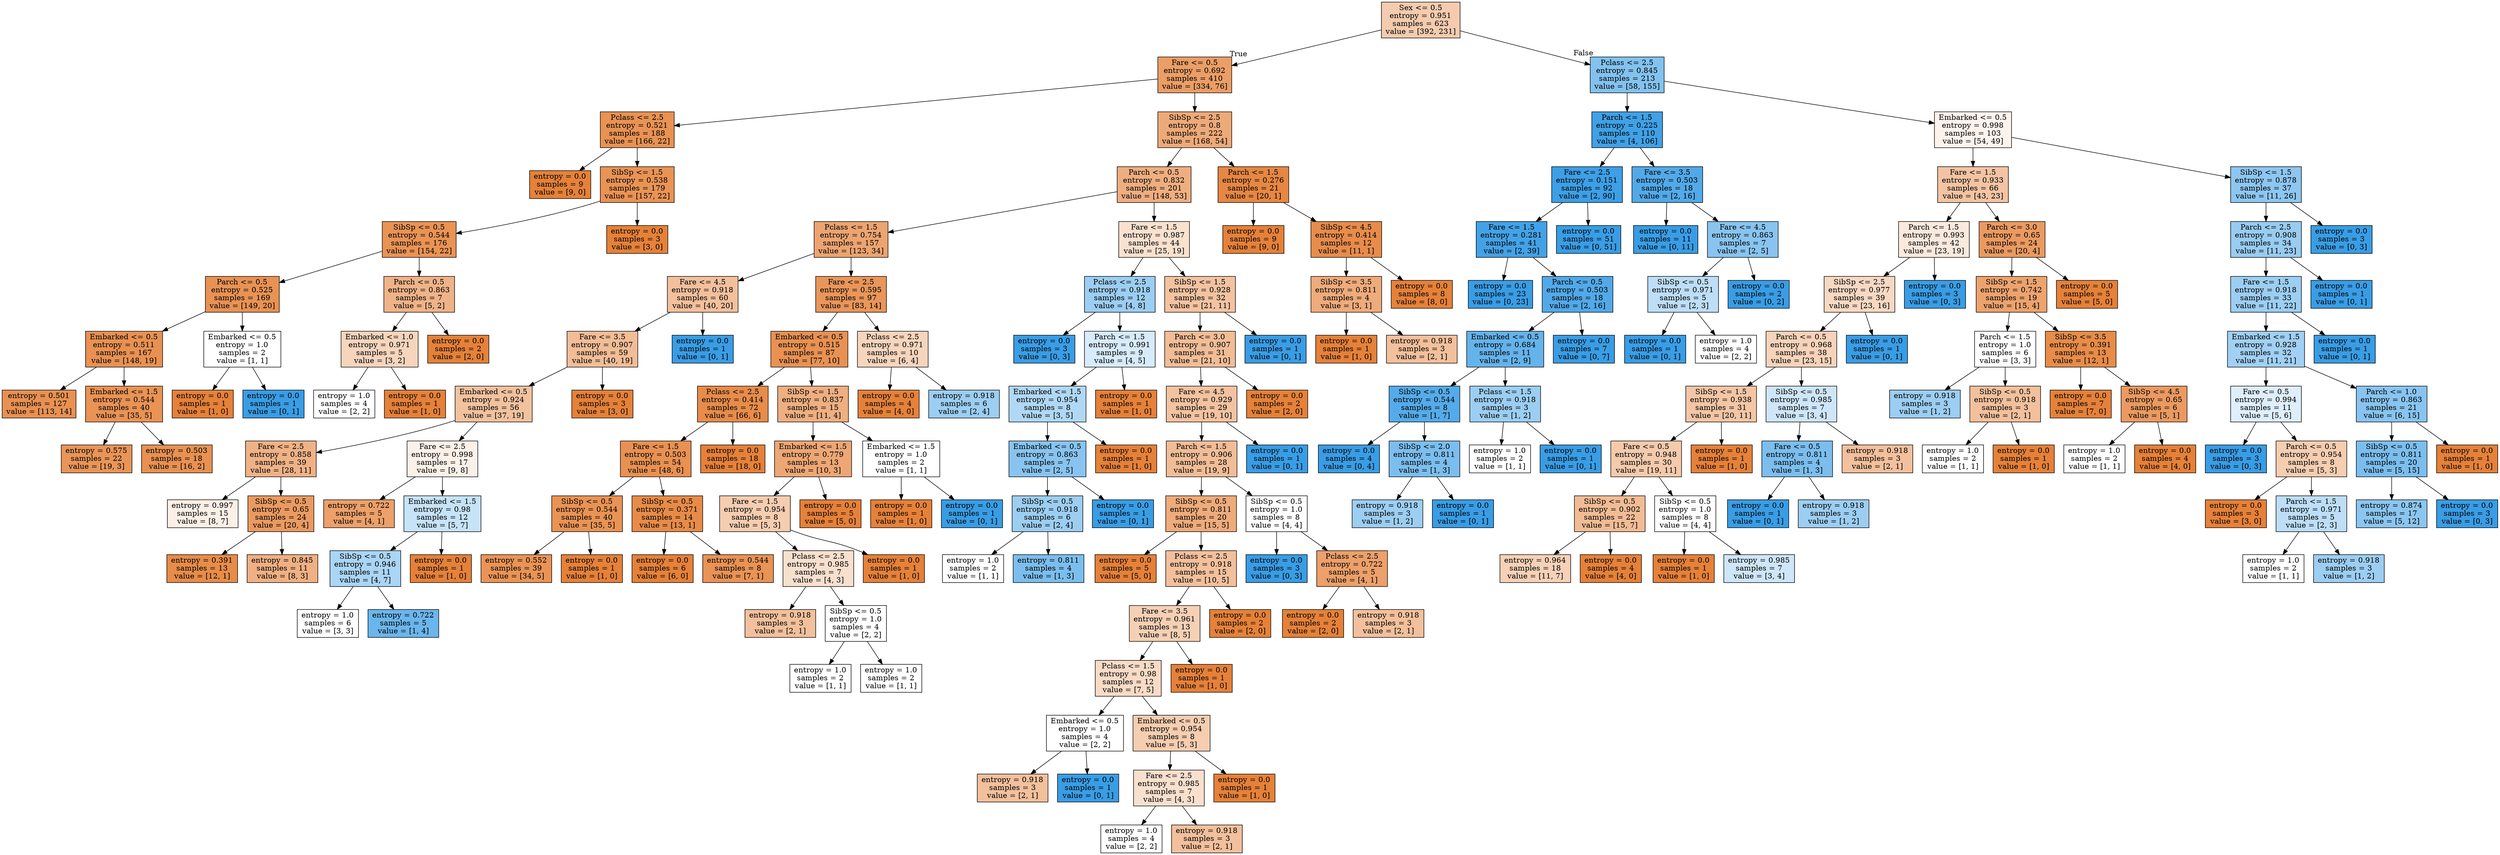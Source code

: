 digraph Tree {
node [shape=box, style="filled", color="black"] ;
0 [label="Sex <= 0.5\nentropy = 0.951\nsamples = 623\nvalue = [392, 231]", fillcolor="#f4cbae"] ;
1 [label="Fare <= 0.5\nentropy = 0.692\nsamples = 410\nvalue = [334, 76]", fillcolor="#eb9e66"] ;
0 -> 1 [labeldistance=2.5, labelangle=45, headlabel="True"] ;
2 [label="Pclass <= 2.5\nentropy = 0.521\nsamples = 188\nvalue = [166, 22]", fillcolor="#e89253"] ;
1 -> 2 ;
3 [label="entropy = 0.0\nsamples = 9\nvalue = [9, 0]", fillcolor="#e58139"] ;
2 -> 3 ;
4 [label="SibSp <= 1.5\nentropy = 0.538\nsamples = 179\nvalue = [157, 22]", fillcolor="#e99355"] ;
2 -> 4 ;
5 [label="SibSp <= 0.5\nentropy = 0.544\nsamples = 176\nvalue = [154, 22]", fillcolor="#e99355"] ;
4 -> 5 ;
6 [label="Parch <= 0.5\nentropy = 0.525\nsamples = 169\nvalue = [149, 20]", fillcolor="#e89254"] ;
5 -> 6 ;
7 [label="Embarked <= 0.5\nentropy = 0.511\nsamples = 167\nvalue = [148, 19]", fillcolor="#e89152"] ;
6 -> 7 ;
8 [label="entropy = 0.501\nsamples = 127\nvalue = [113, 14]", fillcolor="#e89152"] ;
7 -> 8 ;
9 [label="Embarked <= 1.5\nentropy = 0.544\nsamples = 40\nvalue = [35, 5]", fillcolor="#e99355"] ;
7 -> 9 ;
10 [label="entropy = 0.575\nsamples = 22\nvalue = [19, 3]", fillcolor="#e99558"] ;
9 -> 10 ;
11 [label="entropy = 0.503\nsamples = 18\nvalue = [16, 2]", fillcolor="#e89152"] ;
9 -> 11 ;
12 [label="Embarked <= 0.5\nentropy = 1.0\nsamples = 2\nvalue = [1, 1]", fillcolor="#ffffff"] ;
6 -> 12 ;
13 [label="entropy = 0.0\nsamples = 1\nvalue = [1, 0]", fillcolor="#e58139"] ;
12 -> 13 ;
14 [label="entropy = 0.0\nsamples = 1\nvalue = [0, 1]", fillcolor="#399de5"] ;
12 -> 14 ;
15 [label="Parch <= 0.5\nentropy = 0.863\nsamples = 7\nvalue = [5, 2]", fillcolor="#efb388"] ;
5 -> 15 ;
16 [label="Embarked <= 1.0\nentropy = 0.971\nsamples = 5\nvalue = [3, 2]", fillcolor="#f6d5bd"] ;
15 -> 16 ;
17 [label="entropy = 1.0\nsamples = 4\nvalue = [2, 2]", fillcolor="#ffffff"] ;
16 -> 17 ;
18 [label="entropy = 0.0\nsamples = 1\nvalue = [1, 0]", fillcolor="#e58139"] ;
16 -> 18 ;
19 [label="entropy = 0.0\nsamples = 2\nvalue = [2, 0]", fillcolor="#e58139"] ;
15 -> 19 ;
20 [label="entropy = 0.0\nsamples = 3\nvalue = [3, 0]", fillcolor="#e58139"] ;
4 -> 20 ;
21 [label="SibSp <= 2.5\nentropy = 0.8\nsamples = 222\nvalue = [168, 54]", fillcolor="#edaa79"] ;
1 -> 21 ;
22 [label="Parch <= 0.5\nentropy = 0.832\nsamples = 201\nvalue = [148, 53]", fillcolor="#eeae80"] ;
21 -> 22 ;
23 [label="Pclass <= 1.5\nentropy = 0.754\nsamples = 157\nvalue = [123, 34]", fillcolor="#eca470"] ;
22 -> 23 ;
24 [label="Fare <= 4.5\nentropy = 0.918\nsamples = 60\nvalue = [40, 20]", fillcolor="#f2c09c"] ;
23 -> 24 ;
25 [label="Fare <= 3.5\nentropy = 0.907\nsamples = 59\nvalue = [40, 19]", fillcolor="#f1bd97"] ;
24 -> 25 ;
26 [label="Embarked <= 0.5\nentropy = 0.924\nsamples = 56\nvalue = [37, 19]", fillcolor="#f2c29f"] ;
25 -> 26 ;
27 [label="Fare <= 2.5\nentropy = 0.858\nsamples = 39\nvalue = [28, 11]", fillcolor="#efb287"] ;
26 -> 27 ;
28 [label="entropy = 0.997\nsamples = 15\nvalue = [8, 7]", fillcolor="#fcefe6"] ;
27 -> 28 ;
29 [label="SibSp <= 0.5\nentropy = 0.65\nsamples = 24\nvalue = [20, 4]", fillcolor="#ea9a61"] ;
27 -> 29 ;
30 [label="entropy = 0.391\nsamples = 13\nvalue = [12, 1]", fillcolor="#e78c49"] ;
29 -> 30 ;
31 [label="entropy = 0.845\nsamples = 11\nvalue = [8, 3]", fillcolor="#efb083"] ;
29 -> 31 ;
32 [label="Fare <= 2.5\nentropy = 0.998\nsamples = 17\nvalue = [9, 8]", fillcolor="#fcf1e9"] ;
26 -> 32 ;
33 [label="entropy = 0.722\nsamples = 5\nvalue = [4, 1]", fillcolor="#eca06a"] ;
32 -> 33 ;
34 [label="Embarked <= 1.5\nentropy = 0.98\nsamples = 12\nvalue = [5, 7]", fillcolor="#c6e3f8"] ;
32 -> 34 ;
35 [label="SibSp <= 0.5\nentropy = 0.946\nsamples = 11\nvalue = [4, 7]", fillcolor="#aad5f4"] ;
34 -> 35 ;
36 [label="entropy = 1.0\nsamples = 6\nvalue = [3, 3]", fillcolor="#ffffff"] ;
35 -> 36 ;
37 [label="entropy = 0.722\nsamples = 5\nvalue = [1, 4]", fillcolor="#6ab6ec"] ;
35 -> 37 ;
38 [label="entropy = 0.0\nsamples = 1\nvalue = [1, 0]", fillcolor="#e58139"] ;
34 -> 38 ;
39 [label="entropy = 0.0\nsamples = 3\nvalue = [3, 0]", fillcolor="#e58139"] ;
25 -> 39 ;
40 [label="entropy = 0.0\nsamples = 1\nvalue = [0, 1]", fillcolor="#399de5"] ;
24 -> 40 ;
41 [label="Fare <= 2.5\nentropy = 0.595\nsamples = 97\nvalue = [83, 14]", fillcolor="#e9965a"] ;
23 -> 41 ;
42 [label="Embarked <= 0.5\nentropy = 0.515\nsamples = 87\nvalue = [77, 10]", fillcolor="#e89153"] ;
41 -> 42 ;
43 [label="Pclass <= 2.5\nentropy = 0.414\nsamples = 72\nvalue = [66, 6]", fillcolor="#e78c4b"] ;
42 -> 43 ;
44 [label="Fare <= 1.5\nentropy = 0.503\nsamples = 54\nvalue = [48, 6]", fillcolor="#e89152"] ;
43 -> 44 ;
45 [label="SibSp <= 0.5\nentropy = 0.544\nsamples = 40\nvalue = [35, 5]", fillcolor="#e99355"] ;
44 -> 45 ;
46 [label="entropy = 0.552\nsamples = 39\nvalue = [34, 5]", fillcolor="#e99456"] ;
45 -> 46 ;
47 [label="entropy = 0.0\nsamples = 1\nvalue = [1, 0]", fillcolor="#e58139"] ;
45 -> 47 ;
48 [label="SibSp <= 0.5\nentropy = 0.371\nsamples = 14\nvalue = [13, 1]", fillcolor="#e78b48"] ;
44 -> 48 ;
49 [label="entropy = 0.0\nsamples = 6\nvalue = [6, 0]", fillcolor="#e58139"] ;
48 -> 49 ;
50 [label="entropy = 0.544\nsamples = 8\nvalue = [7, 1]", fillcolor="#e99355"] ;
48 -> 50 ;
51 [label="entropy = 0.0\nsamples = 18\nvalue = [18, 0]", fillcolor="#e58139"] ;
43 -> 51 ;
52 [label="SibSp <= 1.5\nentropy = 0.837\nsamples = 15\nvalue = [11, 4]", fillcolor="#eeaf81"] ;
42 -> 52 ;
53 [label="Embarked <= 1.5\nentropy = 0.779\nsamples = 13\nvalue = [10, 3]", fillcolor="#eda774"] ;
52 -> 53 ;
54 [label="Fare <= 1.5\nentropy = 0.954\nsamples = 8\nvalue = [5, 3]", fillcolor="#f5cdb0"] ;
53 -> 54 ;
55 [label="Pclass <= 2.5\nentropy = 0.985\nsamples = 7\nvalue = [4, 3]", fillcolor="#f8e0ce"] ;
54 -> 55 ;
56 [label="entropy = 0.918\nsamples = 3\nvalue = [2, 1]", fillcolor="#f2c09c"] ;
55 -> 56 ;
57 [label="SibSp <= 0.5\nentropy = 1.0\nsamples = 4\nvalue = [2, 2]", fillcolor="#ffffff"] ;
55 -> 57 ;
58 [label="entropy = 1.0\nsamples = 2\nvalue = [1, 1]", fillcolor="#ffffff"] ;
57 -> 58 ;
59 [label="entropy = 1.0\nsamples = 2\nvalue = [1, 1]", fillcolor="#ffffff"] ;
57 -> 59 ;
60 [label="entropy = 0.0\nsamples = 1\nvalue = [1, 0]", fillcolor="#e58139"] ;
54 -> 60 ;
61 [label="entropy = 0.0\nsamples = 5\nvalue = [5, 0]", fillcolor="#e58139"] ;
53 -> 61 ;
62 [label="Embarked <= 1.5\nentropy = 1.0\nsamples = 2\nvalue = [1, 1]", fillcolor="#ffffff"] ;
52 -> 62 ;
63 [label="entropy = 0.0\nsamples = 1\nvalue = [1, 0]", fillcolor="#e58139"] ;
62 -> 63 ;
64 [label="entropy = 0.0\nsamples = 1\nvalue = [0, 1]", fillcolor="#399de5"] ;
62 -> 64 ;
65 [label="Pclass <= 2.5\nentropy = 0.971\nsamples = 10\nvalue = [6, 4]", fillcolor="#f6d5bd"] ;
41 -> 65 ;
66 [label="entropy = 0.0\nsamples = 4\nvalue = [4, 0]", fillcolor="#e58139"] ;
65 -> 66 ;
67 [label="entropy = 0.918\nsamples = 6\nvalue = [2, 4]", fillcolor="#9ccef2"] ;
65 -> 67 ;
68 [label="Fare <= 1.5\nentropy = 0.987\nsamples = 44\nvalue = [25, 19]", fillcolor="#f9e1cf"] ;
22 -> 68 ;
69 [label="Pclass <= 2.5\nentropy = 0.918\nsamples = 12\nvalue = [4, 8]", fillcolor="#9ccef2"] ;
68 -> 69 ;
70 [label="entropy = 0.0\nsamples = 3\nvalue = [0, 3]", fillcolor="#399de5"] ;
69 -> 70 ;
71 [label="Parch <= 1.5\nentropy = 0.991\nsamples = 9\nvalue = [4, 5]", fillcolor="#d7ebfa"] ;
69 -> 71 ;
72 [label="Embarked <= 1.5\nentropy = 0.954\nsamples = 8\nvalue = [3, 5]", fillcolor="#b0d8f5"] ;
71 -> 72 ;
73 [label="Embarked <= 0.5\nentropy = 0.863\nsamples = 7\nvalue = [2, 5]", fillcolor="#88c4ef"] ;
72 -> 73 ;
74 [label="SibSp <= 0.5\nentropy = 0.918\nsamples = 6\nvalue = [2, 4]", fillcolor="#9ccef2"] ;
73 -> 74 ;
75 [label="entropy = 1.0\nsamples = 2\nvalue = [1, 1]", fillcolor="#ffffff"] ;
74 -> 75 ;
76 [label="entropy = 0.811\nsamples = 4\nvalue = [1, 3]", fillcolor="#7bbeee"] ;
74 -> 76 ;
77 [label="entropy = 0.0\nsamples = 1\nvalue = [0, 1]", fillcolor="#399de5"] ;
73 -> 77 ;
78 [label="entropy = 0.0\nsamples = 1\nvalue = [1, 0]", fillcolor="#e58139"] ;
72 -> 78 ;
79 [label="entropy = 0.0\nsamples = 1\nvalue = [1, 0]", fillcolor="#e58139"] ;
71 -> 79 ;
80 [label="SibSp <= 1.5\nentropy = 0.928\nsamples = 32\nvalue = [21, 11]", fillcolor="#f3c3a1"] ;
68 -> 80 ;
81 [label="Parch <= 3.0\nentropy = 0.907\nsamples = 31\nvalue = [21, 10]", fillcolor="#f1bd97"] ;
80 -> 81 ;
82 [label="Fare <= 4.5\nentropy = 0.929\nsamples = 29\nvalue = [19, 10]", fillcolor="#f3c3a1"] ;
81 -> 82 ;
83 [label="Parch <= 1.5\nentropy = 0.906\nsamples = 28\nvalue = [19, 9]", fillcolor="#f1bd97"] ;
82 -> 83 ;
84 [label="SibSp <= 0.5\nentropy = 0.811\nsamples = 20\nvalue = [15, 5]", fillcolor="#eeab7b"] ;
83 -> 84 ;
85 [label="entropy = 0.0\nsamples = 5\nvalue = [5, 0]", fillcolor="#e58139"] ;
84 -> 85 ;
86 [label="Pclass <= 2.5\nentropy = 0.918\nsamples = 15\nvalue = [10, 5]", fillcolor="#f2c09c"] ;
84 -> 86 ;
87 [label="Fare <= 3.5\nentropy = 0.961\nsamples = 13\nvalue = [8, 5]", fillcolor="#f5d0b5"] ;
86 -> 87 ;
88 [label="Pclass <= 1.5\nentropy = 0.98\nsamples = 12\nvalue = [7, 5]", fillcolor="#f8dbc6"] ;
87 -> 88 ;
89 [label="Embarked <= 0.5\nentropy = 1.0\nsamples = 4\nvalue = [2, 2]", fillcolor="#ffffff"] ;
88 -> 89 ;
90 [label="entropy = 0.918\nsamples = 3\nvalue = [2, 1]", fillcolor="#f2c09c"] ;
89 -> 90 ;
91 [label="entropy = 0.0\nsamples = 1\nvalue = [0, 1]", fillcolor="#399de5"] ;
89 -> 91 ;
92 [label="Embarked <= 0.5\nentropy = 0.954\nsamples = 8\nvalue = [5, 3]", fillcolor="#f5cdb0"] ;
88 -> 92 ;
93 [label="Fare <= 2.5\nentropy = 0.985\nsamples = 7\nvalue = [4, 3]", fillcolor="#f8e0ce"] ;
92 -> 93 ;
94 [label="entropy = 1.0\nsamples = 4\nvalue = [2, 2]", fillcolor="#ffffff"] ;
93 -> 94 ;
95 [label="entropy = 0.918\nsamples = 3\nvalue = [2, 1]", fillcolor="#f2c09c"] ;
93 -> 95 ;
96 [label="entropy = 0.0\nsamples = 1\nvalue = [1, 0]", fillcolor="#e58139"] ;
92 -> 96 ;
97 [label="entropy = 0.0\nsamples = 1\nvalue = [1, 0]", fillcolor="#e58139"] ;
87 -> 97 ;
98 [label="entropy = 0.0\nsamples = 2\nvalue = [2, 0]", fillcolor="#e58139"] ;
86 -> 98 ;
99 [label="SibSp <= 0.5\nentropy = 1.0\nsamples = 8\nvalue = [4, 4]", fillcolor="#ffffff"] ;
83 -> 99 ;
100 [label="entropy = 0.0\nsamples = 3\nvalue = [0, 3]", fillcolor="#399de5"] ;
99 -> 100 ;
101 [label="Pclass <= 2.5\nentropy = 0.722\nsamples = 5\nvalue = [4, 1]", fillcolor="#eca06a"] ;
99 -> 101 ;
102 [label="entropy = 0.0\nsamples = 2\nvalue = [2, 0]", fillcolor="#e58139"] ;
101 -> 102 ;
103 [label="entropy = 0.918\nsamples = 3\nvalue = [2, 1]", fillcolor="#f2c09c"] ;
101 -> 103 ;
104 [label="entropy = 0.0\nsamples = 1\nvalue = [0, 1]", fillcolor="#399de5"] ;
82 -> 104 ;
105 [label="entropy = 0.0\nsamples = 2\nvalue = [2, 0]", fillcolor="#e58139"] ;
81 -> 105 ;
106 [label="entropy = 0.0\nsamples = 1\nvalue = [0, 1]", fillcolor="#399de5"] ;
80 -> 106 ;
107 [label="Parch <= 1.5\nentropy = 0.276\nsamples = 21\nvalue = [20, 1]", fillcolor="#e68743"] ;
21 -> 107 ;
108 [label="entropy = 0.0\nsamples = 9\nvalue = [9, 0]", fillcolor="#e58139"] ;
107 -> 108 ;
109 [label="SibSp <= 4.5\nentropy = 0.414\nsamples = 12\nvalue = [11, 1]", fillcolor="#e78c4b"] ;
107 -> 109 ;
110 [label="SibSp <= 3.5\nentropy = 0.811\nsamples = 4\nvalue = [3, 1]", fillcolor="#eeab7b"] ;
109 -> 110 ;
111 [label="entropy = 0.0\nsamples = 1\nvalue = [1, 0]", fillcolor="#e58139"] ;
110 -> 111 ;
112 [label="entropy = 0.918\nsamples = 3\nvalue = [2, 1]", fillcolor="#f2c09c"] ;
110 -> 112 ;
113 [label="entropy = 0.0\nsamples = 8\nvalue = [8, 0]", fillcolor="#e58139"] ;
109 -> 113 ;
114 [label="Pclass <= 2.5\nentropy = 0.845\nsamples = 213\nvalue = [58, 155]", fillcolor="#83c2ef"] ;
0 -> 114 [labeldistance=2.5, labelangle=-45, headlabel="False"] ;
115 [label="Parch <= 1.5\nentropy = 0.225\nsamples = 110\nvalue = [4, 106]", fillcolor="#40a1e6"] ;
114 -> 115 ;
116 [label="Fare <= 2.5\nentropy = 0.151\nsamples = 92\nvalue = [2, 90]", fillcolor="#3d9fe6"] ;
115 -> 116 ;
117 [label="Fare <= 1.5\nentropy = 0.281\nsamples = 41\nvalue = [2, 39]", fillcolor="#43a2e6"] ;
116 -> 117 ;
118 [label="entropy = 0.0\nsamples = 23\nvalue = [0, 23]", fillcolor="#399de5"] ;
117 -> 118 ;
119 [label="Parch <= 0.5\nentropy = 0.503\nsamples = 18\nvalue = [2, 16]", fillcolor="#52a9e8"] ;
117 -> 119 ;
120 [label="Embarked <= 0.5\nentropy = 0.684\nsamples = 11\nvalue = [2, 9]", fillcolor="#65b3eb"] ;
119 -> 120 ;
121 [label="SibSp <= 0.5\nentropy = 0.544\nsamples = 8\nvalue = [1, 7]", fillcolor="#55abe9"] ;
120 -> 121 ;
122 [label="entropy = 0.0\nsamples = 4\nvalue = [0, 4]", fillcolor="#399de5"] ;
121 -> 122 ;
123 [label="SibSp <= 2.0\nentropy = 0.811\nsamples = 4\nvalue = [1, 3]", fillcolor="#7bbeee"] ;
121 -> 123 ;
124 [label="entropy = 0.918\nsamples = 3\nvalue = [1, 2]", fillcolor="#9ccef2"] ;
123 -> 124 ;
125 [label="entropy = 0.0\nsamples = 1\nvalue = [0, 1]", fillcolor="#399de5"] ;
123 -> 125 ;
126 [label="Pclass <= 1.5\nentropy = 0.918\nsamples = 3\nvalue = [1, 2]", fillcolor="#9ccef2"] ;
120 -> 126 ;
127 [label="entropy = 1.0\nsamples = 2\nvalue = [1, 1]", fillcolor="#ffffff"] ;
126 -> 127 ;
128 [label="entropy = 0.0\nsamples = 1\nvalue = [0, 1]", fillcolor="#399de5"] ;
126 -> 128 ;
129 [label="entropy = 0.0\nsamples = 7\nvalue = [0, 7]", fillcolor="#399de5"] ;
119 -> 129 ;
130 [label="entropy = 0.0\nsamples = 51\nvalue = [0, 51]", fillcolor="#399de5"] ;
116 -> 130 ;
131 [label="Fare <= 3.5\nentropy = 0.503\nsamples = 18\nvalue = [2, 16]", fillcolor="#52a9e8"] ;
115 -> 131 ;
132 [label="entropy = 0.0\nsamples = 11\nvalue = [0, 11]", fillcolor="#399de5"] ;
131 -> 132 ;
133 [label="Fare <= 4.5\nentropy = 0.863\nsamples = 7\nvalue = [2, 5]", fillcolor="#88c4ef"] ;
131 -> 133 ;
134 [label="SibSp <= 0.5\nentropy = 0.971\nsamples = 5\nvalue = [2, 3]", fillcolor="#bddef6"] ;
133 -> 134 ;
135 [label="entropy = 0.0\nsamples = 1\nvalue = [0, 1]", fillcolor="#399de5"] ;
134 -> 135 ;
136 [label="entropy = 1.0\nsamples = 4\nvalue = [2, 2]", fillcolor="#ffffff"] ;
134 -> 136 ;
137 [label="entropy = 0.0\nsamples = 2\nvalue = [0, 2]", fillcolor="#399de5"] ;
133 -> 137 ;
138 [label="Embarked <= 0.5\nentropy = 0.998\nsamples = 103\nvalue = [54, 49]", fillcolor="#fdf3ed"] ;
114 -> 138 ;
139 [label="Fare <= 1.5\nentropy = 0.933\nsamples = 66\nvalue = [43, 23]", fillcolor="#f3c4a3"] ;
138 -> 139 ;
140 [label="Parch <= 1.5\nentropy = 0.993\nsamples = 42\nvalue = [23, 19]", fillcolor="#fae9dd"] ;
139 -> 140 ;
141 [label="SibSp <= 2.5\nentropy = 0.977\nsamples = 39\nvalue = [23, 16]", fillcolor="#f7d9c3"] ;
140 -> 141 ;
142 [label="Parch <= 0.5\nentropy = 0.968\nsamples = 38\nvalue = [23, 15]", fillcolor="#f6d3ba"] ;
141 -> 142 ;
143 [label="SibSp <= 1.5\nentropy = 0.938\nsamples = 31\nvalue = [20, 11]", fillcolor="#f3c6a6"] ;
142 -> 143 ;
144 [label="Fare <= 0.5\nentropy = 0.948\nsamples = 30\nvalue = [19, 11]", fillcolor="#f4caac"] ;
143 -> 144 ;
145 [label="SibSp <= 0.5\nentropy = 0.902\nsamples = 22\nvalue = [15, 7]", fillcolor="#f1bc95"] ;
144 -> 145 ;
146 [label="entropy = 0.964\nsamples = 18\nvalue = [11, 7]", fillcolor="#f6d1b7"] ;
145 -> 146 ;
147 [label="entropy = 0.0\nsamples = 4\nvalue = [4, 0]", fillcolor="#e58139"] ;
145 -> 147 ;
148 [label="SibSp <= 0.5\nentropy = 1.0\nsamples = 8\nvalue = [4, 4]", fillcolor="#ffffff"] ;
144 -> 148 ;
149 [label="entropy = 0.0\nsamples = 1\nvalue = [1, 0]", fillcolor="#e58139"] ;
148 -> 149 ;
150 [label="entropy = 0.985\nsamples = 7\nvalue = [3, 4]", fillcolor="#cee6f8"] ;
148 -> 150 ;
151 [label="entropy = 0.0\nsamples = 1\nvalue = [1, 0]", fillcolor="#e58139"] ;
143 -> 151 ;
152 [label="SibSp <= 0.5\nentropy = 0.985\nsamples = 7\nvalue = [3, 4]", fillcolor="#cee6f8"] ;
142 -> 152 ;
153 [label="Fare <= 0.5\nentropy = 0.811\nsamples = 4\nvalue = [1, 3]", fillcolor="#7bbeee"] ;
152 -> 153 ;
154 [label="entropy = 0.0\nsamples = 1\nvalue = [0, 1]", fillcolor="#399de5"] ;
153 -> 154 ;
155 [label="entropy = 0.918\nsamples = 3\nvalue = [1, 2]", fillcolor="#9ccef2"] ;
153 -> 155 ;
156 [label="entropy = 0.918\nsamples = 3\nvalue = [2, 1]", fillcolor="#f2c09c"] ;
152 -> 156 ;
157 [label="entropy = 0.0\nsamples = 1\nvalue = [0, 1]", fillcolor="#399de5"] ;
141 -> 157 ;
158 [label="entropy = 0.0\nsamples = 3\nvalue = [0, 3]", fillcolor="#399de5"] ;
140 -> 158 ;
159 [label="Parch <= 3.0\nentropy = 0.65\nsamples = 24\nvalue = [20, 4]", fillcolor="#ea9a61"] ;
139 -> 159 ;
160 [label="SibSp <= 1.5\nentropy = 0.742\nsamples = 19\nvalue = [15, 4]", fillcolor="#eca36e"] ;
159 -> 160 ;
161 [label="Parch <= 1.5\nentropy = 1.0\nsamples = 6\nvalue = [3, 3]", fillcolor="#ffffff"] ;
160 -> 161 ;
162 [label="entropy = 0.918\nsamples = 3\nvalue = [1, 2]", fillcolor="#9ccef2"] ;
161 -> 162 ;
163 [label="SibSp <= 0.5\nentropy = 0.918\nsamples = 3\nvalue = [2, 1]", fillcolor="#f2c09c"] ;
161 -> 163 ;
164 [label="entropy = 1.0\nsamples = 2\nvalue = [1, 1]", fillcolor="#ffffff"] ;
163 -> 164 ;
165 [label="entropy = 0.0\nsamples = 1\nvalue = [1, 0]", fillcolor="#e58139"] ;
163 -> 165 ;
166 [label="SibSp <= 3.5\nentropy = 0.391\nsamples = 13\nvalue = [12, 1]", fillcolor="#e78c49"] ;
160 -> 166 ;
167 [label="entropy = 0.0\nsamples = 7\nvalue = [7, 0]", fillcolor="#e58139"] ;
166 -> 167 ;
168 [label="SibSp <= 4.5\nentropy = 0.65\nsamples = 6\nvalue = [5, 1]", fillcolor="#ea9a61"] ;
166 -> 168 ;
169 [label="entropy = 1.0\nsamples = 2\nvalue = [1, 1]", fillcolor="#ffffff"] ;
168 -> 169 ;
170 [label="entropy = 0.0\nsamples = 4\nvalue = [4, 0]", fillcolor="#e58139"] ;
168 -> 170 ;
171 [label="entropy = 0.0\nsamples = 5\nvalue = [5, 0]", fillcolor="#e58139"] ;
159 -> 171 ;
172 [label="SibSp <= 1.5\nentropy = 0.878\nsamples = 37\nvalue = [11, 26]", fillcolor="#8dc6f0"] ;
138 -> 172 ;
173 [label="Parch <= 2.5\nentropy = 0.908\nsamples = 34\nvalue = [11, 23]", fillcolor="#98ccf1"] ;
172 -> 173 ;
174 [label="Fare <= 1.5\nentropy = 0.918\nsamples = 33\nvalue = [11, 22]", fillcolor="#9ccef2"] ;
173 -> 174 ;
175 [label="Embarked <= 1.5\nentropy = 0.928\nsamples = 32\nvalue = [11, 21]", fillcolor="#a1d0f3"] ;
174 -> 175 ;
176 [label="Fare <= 0.5\nentropy = 0.994\nsamples = 11\nvalue = [5, 6]", fillcolor="#deeffb"] ;
175 -> 176 ;
177 [label="entropy = 0.0\nsamples = 3\nvalue = [0, 3]", fillcolor="#399de5"] ;
176 -> 177 ;
178 [label="Parch <= 0.5\nentropy = 0.954\nsamples = 8\nvalue = [5, 3]", fillcolor="#f5cdb0"] ;
176 -> 178 ;
179 [label="entropy = 0.0\nsamples = 3\nvalue = [3, 0]", fillcolor="#e58139"] ;
178 -> 179 ;
180 [label="Parch <= 1.5\nentropy = 0.971\nsamples = 5\nvalue = [2, 3]", fillcolor="#bddef6"] ;
178 -> 180 ;
181 [label="entropy = 1.0\nsamples = 2\nvalue = [1, 1]", fillcolor="#ffffff"] ;
180 -> 181 ;
182 [label="entropy = 0.918\nsamples = 3\nvalue = [1, 2]", fillcolor="#9ccef2"] ;
180 -> 182 ;
183 [label="Parch <= 1.0\nentropy = 0.863\nsamples = 21\nvalue = [6, 15]", fillcolor="#88c4ef"] ;
175 -> 183 ;
184 [label="SibSp <= 0.5\nentropy = 0.811\nsamples = 20\nvalue = [5, 15]", fillcolor="#7bbeee"] ;
183 -> 184 ;
185 [label="entropy = 0.874\nsamples = 17\nvalue = [5, 12]", fillcolor="#8bc6f0"] ;
184 -> 185 ;
186 [label="entropy = 0.0\nsamples = 3\nvalue = [0, 3]", fillcolor="#399de5"] ;
184 -> 186 ;
187 [label="entropy = 0.0\nsamples = 1\nvalue = [1, 0]", fillcolor="#e58139"] ;
183 -> 187 ;
188 [label="entropy = 0.0\nsamples = 1\nvalue = [0, 1]", fillcolor="#399de5"] ;
174 -> 188 ;
189 [label="entropy = 0.0\nsamples = 1\nvalue = [0, 1]", fillcolor="#399de5"] ;
173 -> 189 ;
190 [label="entropy = 0.0\nsamples = 3\nvalue = [0, 3]", fillcolor="#399de5"] ;
172 -> 190 ;
}